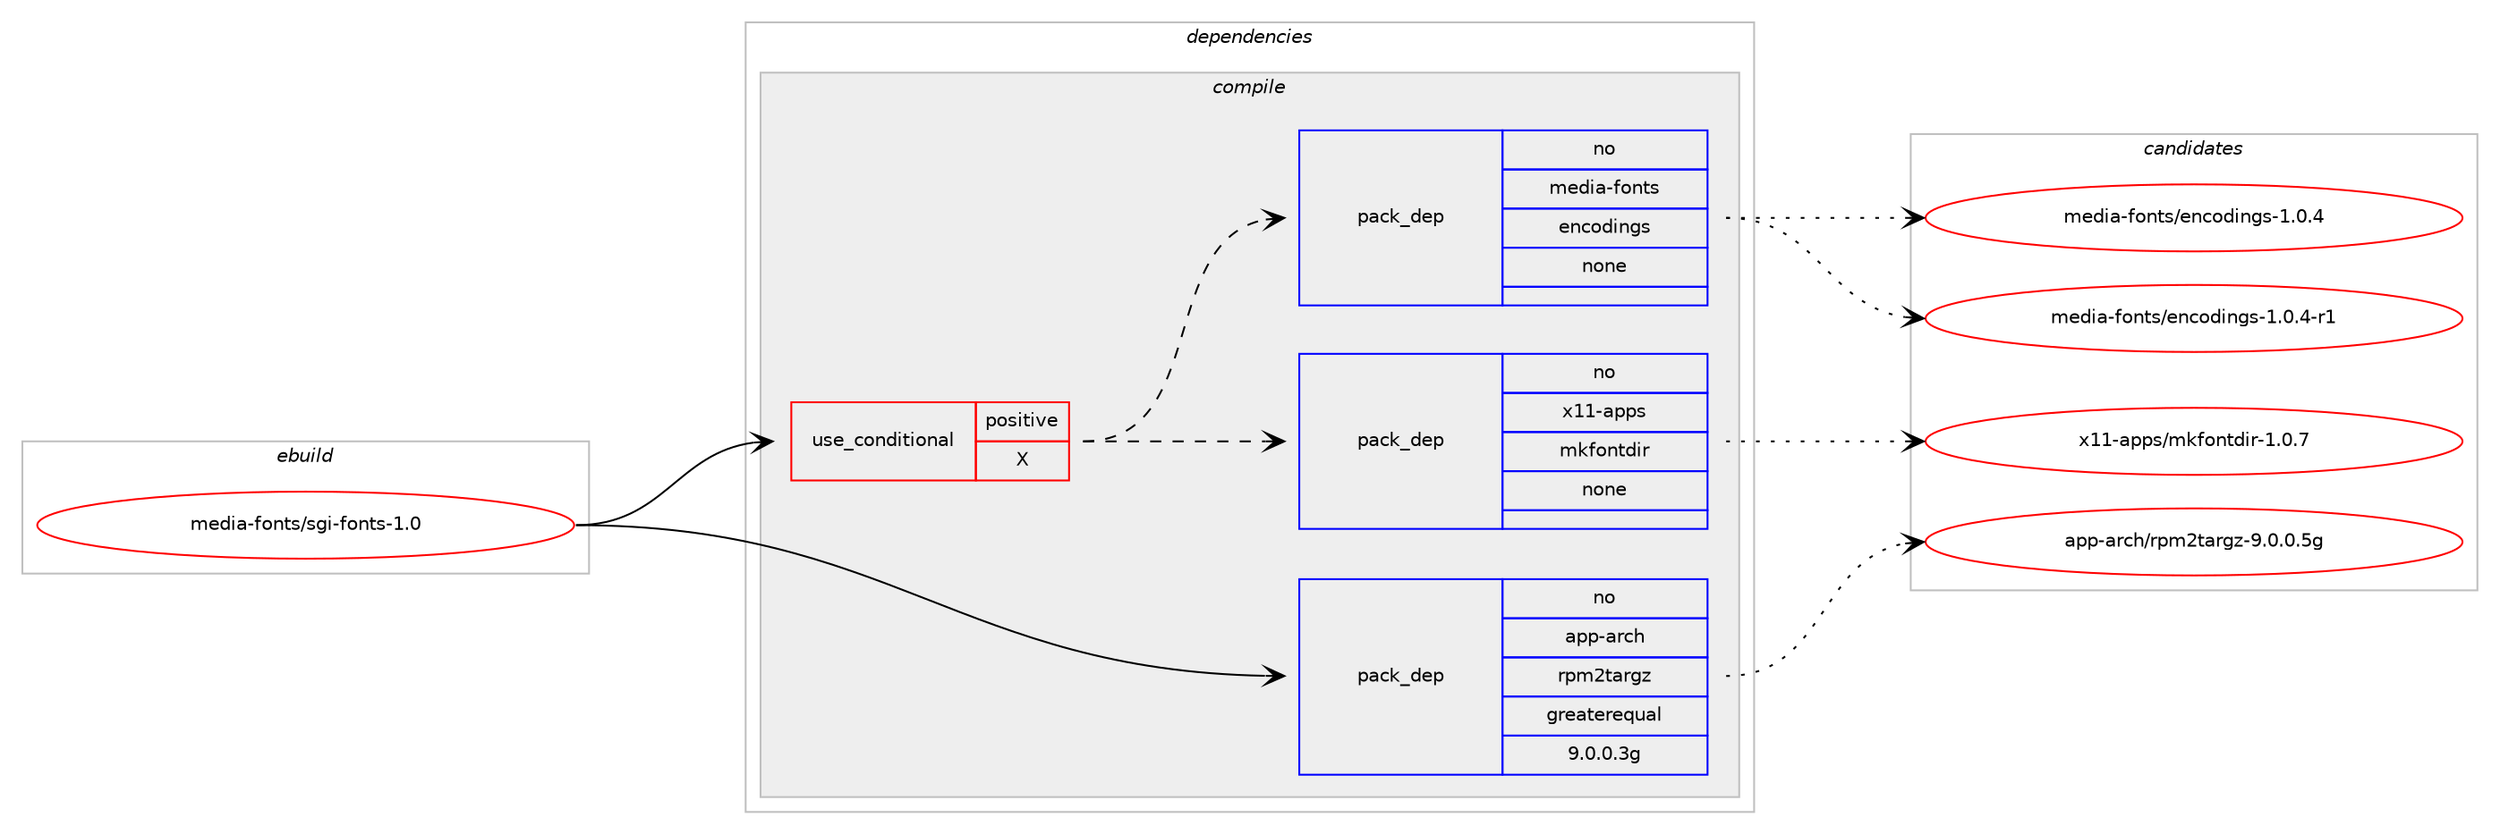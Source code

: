 digraph prolog {

# *************
# Graph options
# *************

newrank=true;
concentrate=true;
compound=true;
graph [rankdir=LR,fontname=Helvetica,fontsize=10,ranksep=1.5];#, ranksep=2.5, nodesep=0.2];
edge  [arrowhead=vee];
node  [fontname=Helvetica,fontsize=10];

# **********
# The ebuild
# **********

subgraph cluster_leftcol {
color=gray;
rank=same;
label=<<i>ebuild</i>>;
id [label="media-fonts/sgi-fonts-1.0", color=red, width=4, href="../media-fonts/sgi-fonts-1.0.svg"];
}

# ****************
# The dependencies
# ****************

subgraph cluster_midcol {
color=gray;
label=<<i>dependencies</i>>;
subgraph cluster_compile {
fillcolor="#eeeeee";
style=filled;
label=<<i>compile</i>>;
subgraph cond86747 {
dependency350331 [label=<<TABLE BORDER="0" CELLBORDER="1" CELLSPACING="0" CELLPADDING="4"><TR><TD ROWSPAN="3" CELLPADDING="10">use_conditional</TD></TR><TR><TD>positive</TD></TR><TR><TD>X</TD></TR></TABLE>>, shape=none, color=red];
subgraph pack258258 {
dependency350332 [label=<<TABLE BORDER="0" CELLBORDER="1" CELLSPACING="0" CELLPADDING="4" WIDTH="220"><TR><TD ROWSPAN="6" CELLPADDING="30">pack_dep</TD></TR><TR><TD WIDTH="110">no</TD></TR><TR><TD>x11-apps</TD></TR><TR><TD>mkfontdir</TD></TR><TR><TD>none</TD></TR><TR><TD></TD></TR></TABLE>>, shape=none, color=blue];
}
dependency350331:e -> dependency350332:w [weight=20,style="dashed",arrowhead="vee"];
subgraph pack258259 {
dependency350333 [label=<<TABLE BORDER="0" CELLBORDER="1" CELLSPACING="0" CELLPADDING="4" WIDTH="220"><TR><TD ROWSPAN="6" CELLPADDING="30">pack_dep</TD></TR><TR><TD WIDTH="110">no</TD></TR><TR><TD>media-fonts</TD></TR><TR><TD>encodings</TD></TR><TR><TD>none</TD></TR><TR><TD></TD></TR></TABLE>>, shape=none, color=blue];
}
dependency350331:e -> dependency350333:w [weight=20,style="dashed",arrowhead="vee"];
}
id:e -> dependency350331:w [weight=20,style="solid",arrowhead="vee"];
subgraph pack258260 {
dependency350334 [label=<<TABLE BORDER="0" CELLBORDER="1" CELLSPACING="0" CELLPADDING="4" WIDTH="220"><TR><TD ROWSPAN="6" CELLPADDING="30">pack_dep</TD></TR><TR><TD WIDTH="110">no</TD></TR><TR><TD>app-arch</TD></TR><TR><TD>rpm2targz</TD></TR><TR><TD>greaterequal</TD></TR><TR><TD>9.0.0.3g</TD></TR></TABLE>>, shape=none, color=blue];
}
id:e -> dependency350334:w [weight=20,style="solid",arrowhead="vee"];
}
subgraph cluster_compileandrun {
fillcolor="#eeeeee";
style=filled;
label=<<i>compile and run</i>>;
}
subgraph cluster_run {
fillcolor="#eeeeee";
style=filled;
label=<<i>run</i>>;
}
}

# **************
# The candidates
# **************

subgraph cluster_choices {
rank=same;
color=gray;
label=<<i>candidates</i>>;

subgraph choice258258 {
color=black;
nodesep=1;
choice1204949459711211211547109107102111110116100105114454946484655 [label="x11-apps/mkfontdir-1.0.7", color=red, width=4,href="../x11-apps/mkfontdir-1.0.7.svg"];
dependency350332:e -> choice1204949459711211211547109107102111110116100105114454946484655:w [style=dotted,weight="100"];
}
subgraph choice258259 {
color=black;
nodesep=1;
choice10910110010597451021111101161154710111099111100105110103115454946484652 [label="media-fonts/encodings-1.0.4", color=red, width=4,href="../media-fonts/encodings-1.0.4.svg"];
choice109101100105974510211111011611547101110991111001051101031154549464846524511449 [label="media-fonts/encodings-1.0.4-r1", color=red, width=4,href="../media-fonts/encodings-1.0.4-r1.svg"];
dependency350333:e -> choice10910110010597451021111101161154710111099111100105110103115454946484652:w [style=dotted,weight="100"];
dependency350333:e -> choice109101100105974510211111011611547101110991111001051101031154549464846524511449:w [style=dotted,weight="100"];
}
subgraph choice258260 {
color=black;
nodesep=1;
choice971121124597114991044711411210950116971141031224557464846484653103 [label="app-arch/rpm2targz-9.0.0.5g", color=red, width=4,href="../app-arch/rpm2targz-9.0.0.5g.svg"];
dependency350334:e -> choice971121124597114991044711411210950116971141031224557464846484653103:w [style=dotted,weight="100"];
}
}

}
